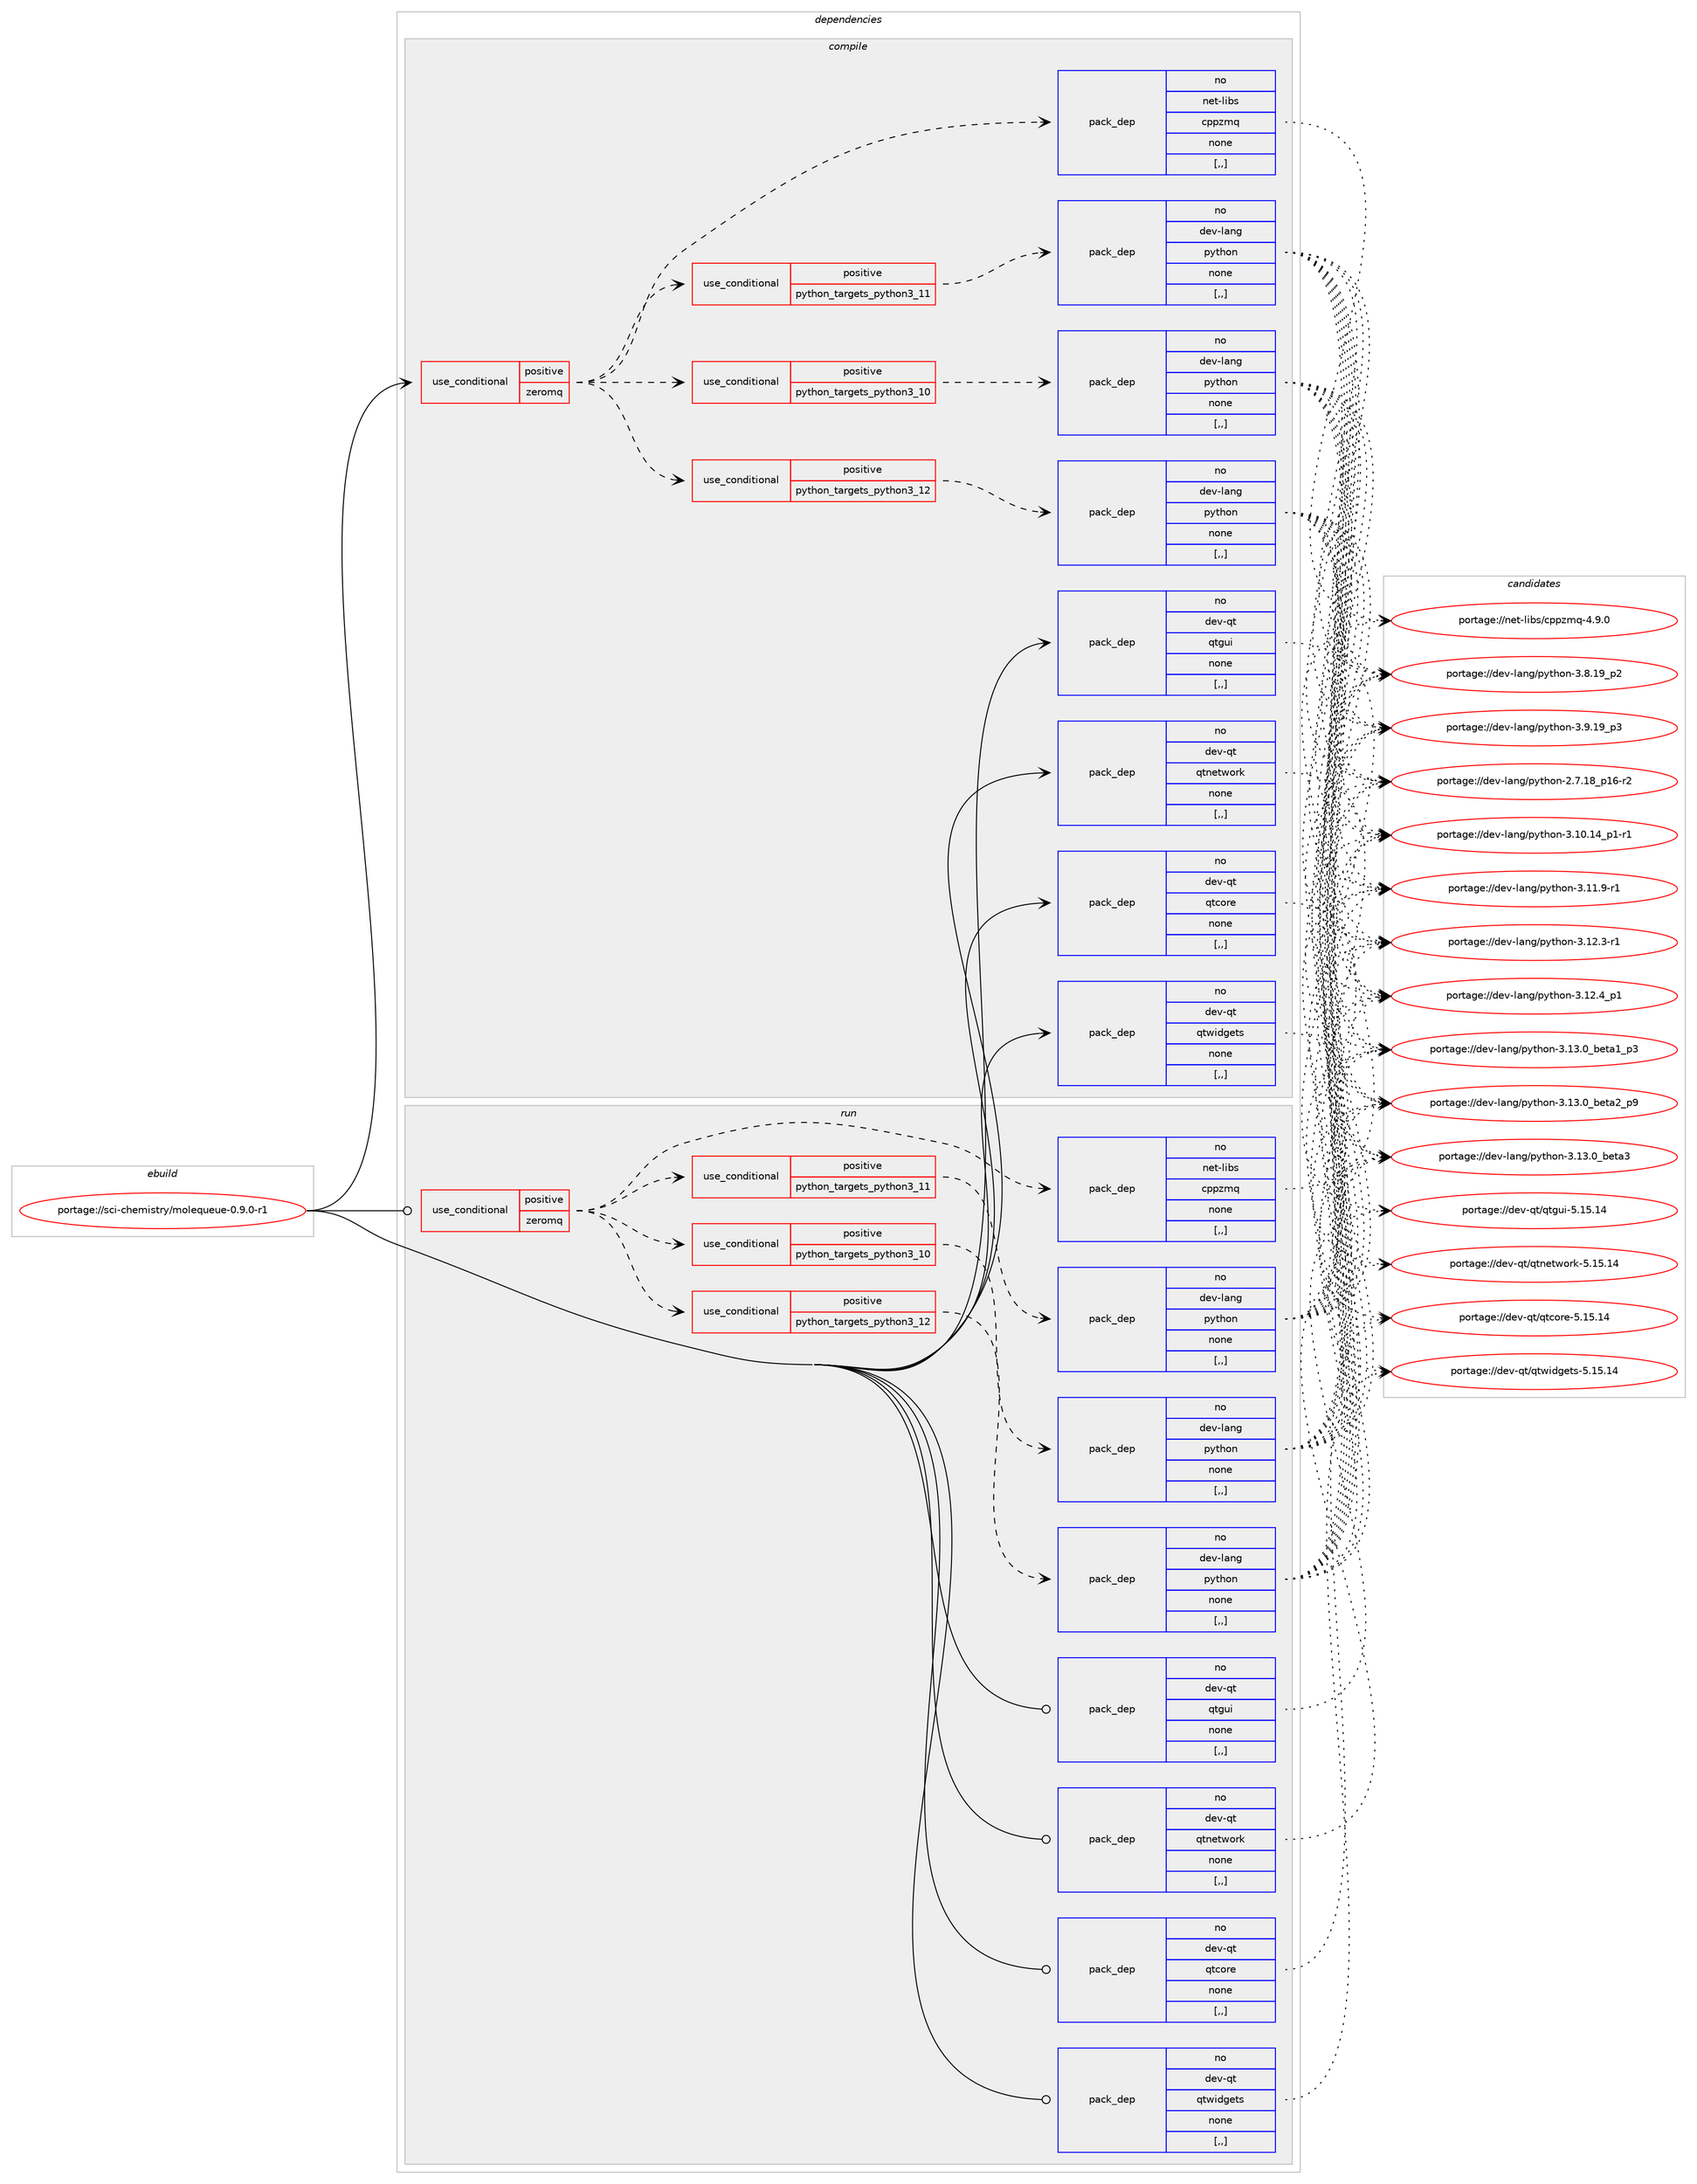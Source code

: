 digraph prolog {

# *************
# Graph options
# *************

newrank=true;
concentrate=true;
compound=true;
graph [rankdir=LR,fontname=Helvetica,fontsize=10,ranksep=1.5];#, ranksep=2.5, nodesep=0.2];
edge  [arrowhead=vee];
node  [fontname=Helvetica,fontsize=10];

# **********
# The ebuild
# **********

subgraph cluster_leftcol {
color=gray;
rank=same;
label=<<i>ebuild</i>>;
id [label="portage://sci-chemistry/molequeue-0.9.0-r1", color=red, width=4, href="../sci-chemistry/molequeue-0.9.0-r1.svg"];
}

# ****************
# The dependencies
# ****************

subgraph cluster_midcol {
color=gray;
label=<<i>dependencies</i>>;
subgraph cluster_compile {
fillcolor="#eeeeee";
style=filled;
label=<<i>compile</i>>;
subgraph cond101802 {
dependency384909 [label=<<TABLE BORDER="0" CELLBORDER="1" CELLSPACING="0" CELLPADDING="4"><TR><TD ROWSPAN="3" CELLPADDING="10">use_conditional</TD></TR><TR><TD>positive</TD></TR><TR><TD>zeromq</TD></TR></TABLE>>, shape=none, color=red];
subgraph cond101803 {
dependency384910 [label=<<TABLE BORDER="0" CELLBORDER="1" CELLSPACING="0" CELLPADDING="4"><TR><TD ROWSPAN="3" CELLPADDING="10">use_conditional</TD></TR><TR><TD>positive</TD></TR><TR><TD>python_targets_python3_10</TD></TR></TABLE>>, shape=none, color=red];
subgraph pack280350 {
dependency384911 [label=<<TABLE BORDER="0" CELLBORDER="1" CELLSPACING="0" CELLPADDING="4" WIDTH="220"><TR><TD ROWSPAN="6" CELLPADDING="30">pack_dep</TD></TR><TR><TD WIDTH="110">no</TD></TR><TR><TD>dev-lang</TD></TR><TR><TD>python</TD></TR><TR><TD>none</TD></TR><TR><TD>[,,]</TD></TR></TABLE>>, shape=none, color=blue];
}
dependency384910:e -> dependency384911:w [weight=20,style="dashed",arrowhead="vee"];
}
dependency384909:e -> dependency384910:w [weight=20,style="dashed",arrowhead="vee"];
subgraph cond101804 {
dependency384912 [label=<<TABLE BORDER="0" CELLBORDER="1" CELLSPACING="0" CELLPADDING="4"><TR><TD ROWSPAN="3" CELLPADDING="10">use_conditional</TD></TR><TR><TD>positive</TD></TR><TR><TD>python_targets_python3_11</TD></TR></TABLE>>, shape=none, color=red];
subgraph pack280351 {
dependency384913 [label=<<TABLE BORDER="0" CELLBORDER="1" CELLSPACING="0" CELLPADDING="4" WIDTH="220"><TR><TD ROWSPAN="6" CELLPADDING="30">pack_dep</TD></TR><TR><TD WIDTH="110">no</TD></TR><TR><TD>dev-lang</TD></TR><TR><TD>python</TD></TR><TR><TD>none</TD></TR><TR><TD>[,,]</TD></TR></TABLE>>, shape=none, color=blue];
}
dependency384912:e -> dependency384913:w [weight=20,style="dashed",arrowhead="vee"];
}
dependency384909:e -> dependency384912:w [weight=20,style="dashed",arrowhead="vee"];
subgraph cond101805 {
dependency384914 [label=<<TABLE BORDER="0" CELLBORDER="1" CELLSPACING="0" CELLPADDING="4"><TR><TD ROWSPAN="3" CELLPADDING="10">use_conditional</TD></TR><TR><TD>positive</TD></TR><TR><TD>python_targets_python3_12</TD></TR></TABLE>>, shape=none, color=red];
subgraph pack280352 {
dependency384915 [label=<<TABLE BORDER="0" CELLBORDER="1" CELLSPACING="0" CELLPADDING="4" WIDTH="220"><TR><TD ROWSPAN="6" CELLPADDING="30">pack_dep</TD></TR><TR><TD WIDTH="110">no</TD></TR><TR><TD>dev-lang</TD></TR><TR><TD>python</TD></TR><TR><TD>none</TD></TR><TR><TD>[,,]</TD></TR></TABLE>>, shape=none, color=blue];
}
dependency384914:e -> dependency384915:w [weight=20,style="dashed",arrowhead="vee"];
}
dependency384909:e -> dependency384914:w [weight=20,style="dashed",arrowhead="vee"];
subgraph pack280353 {
dependency384916 [label=<<TABLE BORDER="0" CELLBORDER="1" CELLSPACING="0" CELLPADDING="4" WIDTH="220"><TR><TD ROWSPAN="6" CELLPADDING="30">pack_dep</TD></TR><TR><TD WIDTH="110">no</TD></TR><TR><TD>net-libs</TD></TR><TR><TD>cppzmq</TD></TR><TR><TD>none</TD></TR><TR><TD>[,,]</TD></TR></TABLE>>, shape=none, color=blue];
}
dependency384909:e -> dependency384916:w [weight=20,style="dashed",arrowhead="vee"];
}
id:e -> dependency384909:w [weight=20,style="solid",arrowhead="vee"];
subgraph pack280354 {
dependency384917 [label=<<TABLE BORDER="0" CELLBORDER="1" CELLSPACING="0" CELLPADDING="4" WIDTH="220"><TR><TD ROWSPAN="6" CELLPADDING="30">pack_dep</TD></TR><TR><TD WIDTH="110">no</TD></TR><TR><TD>dev-qt</TD></TR><TR><TD>qtcore</TD></TR><TR><TD>none</TD></TR><TR><TD>[,,]</TD></TR></TABLE>>, shape=none, color=blue];
}
id:e -> dependency384917:w [weight=20,style="solid",arrowhead="vee"];
subgraph pack280355 {
dependency384918 [label=<<TABLE BORDER="0" CELLBORDER="1" CELLSPACING="0" CELLPADDING="4" WIDTH="220"><TR><TD ROWSPAN="6" CELLPADDING="30">pack_dep</TD></TR><TR><TD WIDTH="110">no</TD></TR><TR><TD>dev-qt</TD></TR><TR><TD>qtgui</TD></TR><TR><TD>none</TD></TR><TR><TD>[,,]</TD></TR></TABLE>>, shape=none, color=blue];
}
id:e -> dependency384918:w [weight=20,style="solid",arrowhead="vee"];
subgraph pack280356 {
dependency384919 [label=<<TABLE BORDER="0" CELLBORDER="1" CELLSPACING="0" CELLPADDING="4" WIDTH="220"><TR><TD ROWSPAN="6" CELLPADDING="30">pack_dep</TD></TR><TR><TD WIDTH="110">no</TD></TR><TR><TD>dev-qt</TD></TR><TR><TD>qtnetwork</TD></TR><TR><TD>none</TD></TR><TR><TD>[,,]</TD></TR></TABLE>>, shape=none, color=blue];
}
id:e -> dependency384919:w [weight=20,style="solid",arrowhead="vee"];
subgraph pack280357 {
dependency384920 [label=<<TABLE BORDER="0" CELLBORDER="1" CELLSPACING="0" CELLPADDING="4" WIDTH="220"><TR><TD ROWSPAN="6" CELLPADDING="30">pack_dep</TD></TR><TR><TD WIDTH="110">no</TD></TR><TR><TD>dev-qt</TD></TR><TR><TD>qtwidgets</TD></TR><TR><TD>none</TD></TR><TR><TD>[,,]</TD></TR></TABLE>>, shape=none, color=blue];
}
id:e -> dependency384920:w [weight=20,style="solid",arrowhead="vee"];
}
subgraph cluster_compileandrun {
fillcolor="#eeeeee";
style=filled;
label=<<i>compile and run</i>>;
}
subgraph cluster_run {
fillcolor="#eeeeee";
style=filled;
label=<<i>run</i>>;
subgraph cond101806 {
dependency384921 [label=<<TABLE BORDER="0" CELLBORDER="1" CELLSPACING="0" CELLPADDING="4"><TR><TD ROWSPAN="3" CELLPADDING="10">use_conditional</TD></TR><TR><TD>positive</TD></TR><TR><TD>zeromq</TD></TR></TABLE>>, shape=none, color=red];
subgraph cond101807 {
dependency384922 [label=<<TABLE BORDER="0" CELLBORDER="1" CELLSPACING="0" CELLPADDING="4"><TR><TD ROWSPAN="3" CELLPADDING="10">use_conditional</TD></TR><TR><TD>positive</TD></TR><TR><TD>python_targets_python3_10</TD></TR></TABLE>>, shape=none, color=red];
subgraph pack280358 {
dependency384923 [label=<<TABLE BORDER="0" CELLBORDER="1" CELLSPACING="0" CELLPADDING="4" WIDTH="220"><TR><TD ROWSPAN="6" CELLPADDING="30">pack_dep</TD></TR><TR><TD WIDTH="110">no</TD></TR><TR><TD>dev-lang</TD></TR><TR><TD>python</TD></TR><TR><TD>none</TD></TR><TR><TD>[,,]</TD></TR></TABLE>>, shape=none, color=blue];
}
dependency384922:e -> dependency384923:w [weight=20,style="dashed",arrowhead="vee"];
}
dependency384921:e -> dependency384922:w [weight=20,style="dashed",arrowhead="vee"];
subgraph cond101808 {
dependency384924 [label=<<TABLE BORDER="0" CELLBORDER="1" CELLSPACING="0" CELLPADDING="4"><TR><TD ROWSPAN="3" CELLPADDING="10">use_conditional</TD></TR><TR><TD>positive</TD></TR><TR><TD>python_targets_python3_11</TD></TR></TABLE>>, shape=none, color=red];
subgraph pack280359 {
dependency384925 [label=<<TABLE BORDER="0" CELLBORDER="1" CELLSPACING="0" CELLPADDING="4" WIDTH="220"><TR><TD ROWSPAN="6" CELLPADDING="30">pack_dep</TD></TR><TR><TD WIDTH="110">no</TD></TR><TR><TD>dev-lang</TD></TR><TR><TD>python</TD></TR><TR><TD>none</TD></TR><TR><TD>[,,]</TD></TR></TABLE>>, shape=none, color=blue];
}
dependency384924:e -> dependency384925:w [weight=20,style="dashed",arrowhead="vee"];
}
dependency384921:e -> dependency384924:w [weight=20,style="dashed",arrowhead="vee"];
subgraph cond101809 {
dependency384926 [label=<<TABLE BORDER="0" CELLBORDER="1" CELLSPACING="0" CELLPADDING="4"><TR><TD ROWSPAN="3" CELLPADDING="10">use_conditional</TD></TR><TR><TD>positive</TD></TR><TR><TD>python_targets_python3_12</TD></TR></TABLE>>, shape=none, color=red];
subgraph pack280360 {
dependency384927 [label=<<TABLE BORDER="0" CELLBORDER="1" CELLSPACING="0" CELLPADDING="4" WIDTH="220"><TR><TD ROWSPAN="6" CELLPADDING="30">pack_dep</TD></TR><TR><TD WIDTH="110">no</TD></TR><TR><TD>dev-lang</TD></TR><TR><TD>python</TD></TR><TR><TD>none</TD></TR><TR><TD>[,,]</TD></TR></TABLE>>, shape=none, color=blue];
}
dependency384926:e -> dependency384927:w [weight=20,style="dashed",arrowhead="vee"];
}
dependency384921:e -> dependency384926:w [weight=20,style="dashed",arrowhead="vee"];
subgraph pack280361 {
dependency384928 [label=<<TABLE BORDER="0" CELLBORDER="1" CELLSPACING="0" CELLPADDING="4" WIDTH="220"><TR><TD ROWSPAN="6" CELLPADDING="30">pack_dep</TD></TR><TR><TD WIDTH="110">no</TD></TR><TR><TD>net-libs</TD></TR><TR><TD>cppzmq</TD></TR><TR><TD>none</TD></TR><TR><TD>[,,]</TD></TR></TABLE>>, shape=none, color=blue];
}
dependency384921:e -> dependency384928:w [weight=20,style="dashed",arrowhead="vee"];
}
id:e -> dependency384921:w [weight=20,style="solid",arrowhead="odot"];
subgraph pack280362 {
dependency384929 [label=<<TABLE BORDER="0" CELLBORDER="1" CELLSPACING="0" CELLPADDING="4" WIDTH="220"><TR><TD ROWSPAN="6" CELLPADDING="30">pack_dep</TD></TR><TR><TD WIDTH="110">no</TD></TR><TR><TD>dev-qt</TD></TR><TR><TD>qtcore</TD></TR><TR><TD>none</TD></TR><TR><TD>[,,]</TD></TR></TABLE>>, shape=none, color=blue];
}
id:e -> dependency384929:w [weight=20,style="solid",arrowhead="odot"];
subgraph pack280363 {
dependency384930 [label=<<TABLE BORDER="0" CELLBORDER="1" CELLSPACING="0" CELLPADDING="4" WIDTH="220"><TR><TD ROWSPAN="6" CELLPADDING="30">pack_dep</TD></TR><TR><TD WIDTH="110">no</TD></TR><TR><TD>dev-qt</TD></TR><TR><TD>qtgui</TD></TR><TR><TD>none</TD></TR><TR><TD>[,,]</TD></TR></TABLE>>, shape=none, color=blue];
}
id:e -> dependency384930:w [weight=20,style="solid",arrowhead="odot"];
subgraph pack280364 {
dependency384931 [label=<<TABLE BORDER="0" CELLBORDER="1" CELLSPACING="0" CELLPADDING="4" WIDTH="220"><TR><TD ROWSPAN="6" CELLPADDING="30">pack_dep</TD></TR><TR><TD WIDTH="110">no</TD></TR><TR><TD>dev-qt</TD></TR><TR><TD>qtnetwork</TD></TR><TR><TD>none</TD></TR><TR><TD>[,,]</TD></TR></TABLE>>, shape=none, color=blue];
}
id:e -> dependency384931:w [weight=20,style="solid",arrowhead="odot"];
subgraph pack280365 {
dependency384932 [label=<<TABLE BORDER="0" CELLBORDER="1" CELLSPACING="0" CELLPADDING="4" WIDTH="220"><TR><TD ROWSPAN="6" CELLPADDING="30">pack_dep</TD></TR><TR><TD WIDTH="110">no</TD></TR><TR><TD>dev-qt</TD></TR><TR><TD>qtwidgets</TD></TR><TR><TD>none</TD></TR><TR><TD>[,,]</TD></TR></TABLE>>, shape=none, color=blue];
}
id:e -> dependency384932:w [weight=20,style="solid",arrowhead="odot"];
}
}

# **************
# The candidates
# **************

subgraph cluster_choices {
rank=same;
color=gray;
label=<<i>candidates</i>>;

subgraph choice280350 {
color=black;
nodesep=1;
choice100101118451089711010347112121116104111110455046554649569511249544511450 [label="portage://dev-lang/python-2.7.18_p16-r2", color=red, width=4,href="../dev-lang/python-2.7.18_p16-r2.svg"];
choice100101118451089711010347112121116104111110455146494846495295112494511449 [label="portage://dev-lang/python-3.10.14_p1-r1", color=red, width=4,href="../dev-lang/python-3.10.14_p1-r1.svg"];
choice100101118451089711010347112121116104111110455146494946574511449 [label="portage://dev-lang/python-3.11.9-r1", color=red, width=4,href="../dev-lang/python-3.11.9-r1.svg"];
choice100101118451089711010347112121116104111110455146495046514511449 [label="portage://dev-lang/python-3.12.3-r1", color=red, width=4,href="../dev-lang/python-3.12.3-r1.svg"];
choice100101118451089711010347112121116104111110455146495046529511249 [label="portage://dev-lang/python-3.12.4_p1", color=red, width=4,href="../dev-lang/python-3.12.4_p1.svg"];
choice10010111845108971101034711212111610411111045514649514648959810111697499511251 [label="portage://dev-lang/python-3.13.0_beta1_p3", color=red, width=4,href="../dev-lang/python-3.13.0_beta1_p3.svg"];
choice10010111845108971101034711212111610411111045514649514648959810111697509511257 [label="portage://dev-lang/python-3.13.0_beta2_p9", color=red, width=4,href="../dev-lang/python-3.13.0_beta2_p9.svg"];
choice1001011184510897110103471121211161041111104551464951464895981011169751 [label="portage://dev-lang/python-3.13.0_beta3", color=red, width=4,href="../dev-lang/python-3.13.0_beta3.svg"];
choice100101118451089711010347112121116104111110455146564649579511250 [label="portage://dev-lang/python-3.8.19_p2", color=red, width=4,href="../dev-lang/python-3.8.19_p2.svg"];
choice100101118451089711010347112121116104111110455146574649579511251 [label="portage://dev-lang/python-3.9.19_p3", color=red, width=4,href="../dev-lang/python-3.9.19_p3.svg"];
dependency384911:e -> choice100101118451089711010347112121116104111110455046554649569511249544511450:w [style=dotted,weight="100"];
dependency384911:e -> choice100101118451089711010347112121116104111110455146494846495295112494511449:w [style=dotted,weight="100"];
dependency384911:e -> choice100101118451089711010347112121116104111110455146494946574511449:w [style=dotted,weight="100"];
dependency384911:e -> choice100101118451089711010347112121116104111110455146495046514511449:w [style=dotted,weight="100"];
dependency384911:e -> choice100101118451089711010347112121116104111110455146495046529511249:w [style=dotted,weight="100"];
dependency384911:e -> choice10010111845108971101034711212111610411111045514649514648959810111697499511251:w [style=dotted,weight="100"];
dependency384911:e -> choice10010111845108971101034711212111610411111045514649514648959810111697509511257:w [style=dotted,weight="100"];
dependency384911:e -> choice1001011184510897110103471121211161041111104551464951464895981011169751:w [style=dotted,weight="100"];
dependency384911:e -> choice100101118451089711010347112121116104111110455146564649579511250:w [style=dotted,weight="100"];
dependency384911:e -> choice100101118451089711010347112121116104111110455146574649579511251:w [style=dotted,weight="100"];
}
subgraph choice280351 {
color=black;
nodesep=1;
choice100101118451089711010347112121116104111110455046554649569511249544511450 [label="portage://dev-lang/python-2.7.18_p16-r2", color=red, width=4,href="../dev-lang/python-2.7.18_p16-r2.svg"];
choice100101118451089711010347112121116104111110455146494846495295112494511449 [label="portage://dev-lang/python-3.10.14_p1-r1", color=red, width=4,href="../dev-lang/python-3.10.14_p1-r1.svg"];
choice100101118451089711010347112121116104111110455146494946574511449 [label="portage://dev-lang/python-3.11.9-r1", color=red, width=4,href="../dev-lang/python-3.11.9-r1.svg"];
choice100101118451089711010347112121116104111110455146495046514511449 [label="portage://dev-lang/python-3.12.3-r1", color=red, width=4,href="../dev-lang/python-3.12.3-r1.svg"];
choice100101118451089711010347112121116104111110455146495046529511249 [label="portage://dev-lang/python-3.12.4_p1", color=red, width=4,href="../dev-lang/python-3.12.4_p1.svg"];
choice10010111845108971101034711212111610411111045514649514648959810111697499511251 [label="portage://dev-lang/python-3.13.0_beta1_p3", color=red, width=4,href="../dev-lang/python-3.13.0_beta1_p3.svg"];
choice10010111845108971101034711212111610411111045514649514648959810111697509511257 [label="portage://dev-lang/python-3.13.0_beta2_p9", color=red, width=4,href="../dev-lang/python-3.13.0_beta2_p9.svg"];
choice1001011184510897110103471121211161041111104551464951464895981011169751 [label="portage://dev-lang/python-3.13.0_beta3", color=red, width=4,href="../dev-lang/python-3.13.0_beta3.svg"];
choice100101118451089711010347112121116104111110455146564649579511250 [label="portage://dev-lang/python-3.8.19_p2", color=red, width=4,href="../dev-lang/python-3.8.19_p2.svg"];
choice100101118451089711010347112121116104111110455146574649579511251 [label="portage://dev-lang/python-3.9.19_p3", color=red, width=4,href="../dev-lang/python-3.9.19_p3.svg"];
dependency384913:e -> choice100101118451089711010347112121116104111110455046554649569511249544511450:w [style=dotted,weight="100"];
dependency384913:e -> choice100101118451089711010347112121116104111110455146494846495295112494511449:w [style=dotted,weight="100"];
dependency384913:e -> choice100101118451089711010347112121116104111110455146494946574511449:w [style=dotted,weight="100"];
dependency384913:e -> choice100101118451089711010347112121116104111110455146495046514511449:w [style=dotted,weight="100"];
dependency384913:e -> choice100101118451089711010347112121116104111110455146495046529511249:w [style=dotted,weight="100"];
dependency384913:e -> choice10010111845108971101034711212111610411111045514649514648959810111697499511251:w [style=dotted,weight="100"];
dependency384913:e -> choice10010111845108971101034711212111610411111045514649514648959810111697509511257:w [style=dotted,weight="100"];
dependency384913:e -> choice1001011184510897110103471121211161041111104551464951464895981011169751:w [style=dotted,weight="100"];
dependency384913:e -> choice100101118451089711010347112121116104111110455146564649579511250:w [style=dotted,weight="100"];
dependency384913:e -> choice100101118451089711010347112121116104111110455146574649579511251:w [style=dotted,weight="100"];
}
subgraph choice280352 {
color=black;
nodesep=1;
choice100101118451089711010347112121116104111110455046554649569511249544511450 [label="portage://dev-lang/python-2.7.18_p16-r2", color=red, width=4,href="../dev-lang/python-2.7.18_p16-r2.svg"];
choice100101118451089711010347112121116104111110455146494846495295112494511449 [label="portage://dev-lang/python-3.10.14_p1-r1", color=red, width=4,href="../dev-lang/python-3.10.14_p1-r1.svg"];
choice100101118451089711010347112121116104111110455146494946574511449 [label="portage://dev-lang/python-3.11.9-r1", color=red, width=4,href="../dev-lang/python-3.11.9-r1.svg"];
choice100101118451089711010347112121116104111110455146495046514511449 [label="portage://dev-lang/python-3.12.3-r1", color=red, width=4,href="../dev-lang/python-3.12.3-r1.svg"];
choice100101118451089711010347112121116104111110455146495046529511249 [label="portage://dev-lang/python-3.12.4_p1", color=red, width=4,href="../dev-lang/python-3.12.4_p1.svg"];
choice10010111845108971101034711212111610411111045514649514648959810111697499511251 [label="portage://dev-lang/python-3.13.0_beta1_p3", color=red, width=4,href="../dev-lang/python-3.13.0_beta1_p3.svg"];
choice10010111845108971101034711212111610411111045514649514648959810111697509511257 [label="portage://dev-lang/python-3.13.0_beta2_p9", color=red, width=4,href="../dev-lang/python-3.13.0_beta2_p9.svg"];
choice1001011184510897110103471121211161041111104551464951464895981011169751 [label="portage://dev-lang/python-3.13.0_beta3", color=red, width=4,href="../dev-lang/python-3.13.0_beta3.svg"];
choice100101118451089711010347112121116104111110455146564649579511250 [label="portage://dev-lang/python-3.8.19_p2", color=red, width=4,href="../dev-lang/python-3.8.19_p2.svg"];
choice100101118451089711010347112121116104111110455146574649579511251 [label="portage://dev-lang/python-3.9.19_p3", color=red, width=4,href="../dev-lang/python-3.9.19_p3.svg"];
dependency384915:e -> choice100101118451089711010347112121116104111110455046554649569511249544511450:w [style=dotted,weight="100"];
dependency384915:e -> choice100101118451089711010347112121116104111110455146494846495295112494511449:w [style=dotted,weight="100"];
dependency384915:e -> choice100101118451089711010347112121116104111110455146494946574511449:w [style=dotted,weight="100"];
dependency384915:e -> choice100101118451089711010347112121116104111110455146495046514511449:w [style=dotted,weight="100"];
dependency384915:e -> choice100101118451089711010347112121116104111110455146495046529511249:w [style=dotted,weight="100"];
dependency384915:e -> choice10010111845108971101034711212111610411111045514649514648959810111697499511251:w [style=dotted,weight="100"];
dependency384915:e -> choice10010111845108971101034711212111610411111045514649514648959810111697509511257:w [style=dotted,weight="100"];
dependency384915:e -> choice1001011184510897110103471121211161041111104551464951464895981011169751:w [style=dotted,weight="100"];
dependency384915:e -> choice100101118451089711010347112121116104111110455146564649579511250:w [style=dotted,weight="100"];
dependency384915:e -> choice100101118451089711010347112121116104111110455146574649579511251:w [style=dotted,weight="100"];
}
subgraph choice280353 {
color=black;
nodesep=1;
choice11010111645108105981154799112112122109113455246574648 [label="portage://net-libs/cppzmq-4.9.0", color=red, width=4,href="../net-libs/cppzmq-4.9.0.svg"];
dependency384916:e -> choice11010111645108105981154799112112122109113455246574648:w [style=dotted,weight="100"];
}
subgraph choice280354 {
color=black;
nodesep=1;
choice1001011184511311647113116991111141014553464953464952 [label="portage://dev-qt/qtcore-5.15.14", color=red, width=4,href="../dev-qt/qtcore-5.15.14.svg"];
dependency384917:e -> choice1001011184511311647113116991111141014553464953464952:w [style=dotted,weight="100"];
}
subgraph choice280355 {
color=black;
nodesep=1;
choice10010111845113116471131161031171054553464953464952 [label="portage://dev-qt/qtgui-5.15.14", color=red, width=4,href="../dev-qt/qtgui-5.15.14.svg"];
dependency384918:e -> choice10010111845113116471131161031171054553464953464952:w [style=dotted,weight="100"];
}
subgraph choice280356 {
color=black;
nodesep=1;
choice10010111845113116471131161101011161191111141074553464953464952 [label="portage://dev-qt/qtnetwork-5.15.14", color=red, width=4,href="../dev-qt/qtnetwork-5.15.14.svg"];
dependency384919:e -> choice10010111845113116471131161101011161191111141074553464953464952:w [style=dotted,weight="100"];
}
subgraph choice280357 {
color=black;
nodesep=1;
choice10010111845113116471131161191051001031011161154553464953464952 [label="portage://dev-qt/qtwidgets-5.15.14", color=red, width=4,href="../dev-qt/qtwidgets-5.15.14.svg"];
dependency384920:e -> choice10010111845113116471131161191051001031011161154553464953464952:w [style=dotted,weight="100"];
}
subgraph choice280358 {
color=black;
nodesep=1;
choice100101118451089711010347112121116104111110455046554649569511249544511450 [label="portage://dev-lang/python-2.7.18_p16-r2", color=red, width=4,href="../dev-lang/python-2.7.18_p16-r2.svg"];
choice100101118451089711010347112121116104111110455146494846495295112494511449 [label="portage://dev-lang/python-3.10.14_p1-r1", color=red, width=4,href="../dev-lang/python-3.10.14_p1-r1.svg"];
choice100101118451089711010347112121116104111110455146494946574511449 [label="portage://dev-lang/python-3.11.9-r1", color=red, width=4,href="../dev-lang/python-3.11.9-r1.svg"];
choice100101118451089711010347112121116104111110455146495046514511449 [label="portage://dev-lang/python-3.12.3-r1", color=red, width=4,href="../dev-lang/python-3.12.3-r1.svg"];
choice100101118451089711010347112121116104111110455146495046529511249 [label="portage://dev-lang/python-3.12.4_p1", color=red, width=4,href="../dev-lang/python-3.12.4_p1.svg"];
choice10010111845108971101034711212111610411111045514649514648959810111697499511251 [label="portage://dev-lang/python-3.13.0_beta1_p3", color=red, width=4,href="../dev-lang/python-3.13.0_beta1_p3.svg"];
choice10010111845108971101034711212111610411111045514649514648959810111697509511257 [label="portage://dev-lang/python-3.13.0_beta2_p9", color=red, width=4,href="../dev-lang/python-3.13.0_beta2_p9.svg"];
choice1001011184510897110103471121211161041111104551464951464895981011169751 [label="portage://dev-lang/python-3.13.0_beta3", color=red, width=4,href="../dev-lang/python-3.13.0_beta3.svg"];
choice100101118451089711010347112121116104111110455146564649579511250 [label="portage://dev-lang/python-3.8.19_p2", color=red, width=4,href="../dev-lang/python-3.8.19_p2.svg"];
choice100101118451089711010347112121116104111110455146574649579511251 [label="portage://dev-lang/python-3.9.19_p3", color=red, width=4,href="../dev-lang/python-3.9.19_p3.svg"];
dependency384923:e -> choice100101118451089711010347112121116104111110455046554649569511249544511450:w [style=dotted,weight="100"];
dependency384923:e -> choice100101118451089711010347112121116104111110455146494846495295112494511449:w [style=dotted,weight="100"];
dependency384923:e -> choice100101118451089711010347112121116104111110455146494946574511449:w [style=dotted,weight="100"];
dependency384923:e -> choice100101118451089711010347112121116104111110455146495046514511449:w [style=dotted,weight="100"];
dependency384923:e -> choice100101118451089711010347112121116104111110455146495046529511249:w [style=dotted,weight="100"];
dependency384923:e -> choice10010111845108971101034711212111610411111045514649514648959810111697499511251:w [style=dotted,weight="100"];
dependency384923:e -> choice10010111845108971101034711212111610411111045514649514648959810111697509511257:w [style=dotted,weight="100"];
dependency384923:e -> choice1001011184510897110103471121211161041111104551464951464895981011169751:w [style=dotted,weight="100"];
dependency384923:e -> choice100101118451089711010347112121116104111110455146564649579511250:w [style=dotted,weight="100"];
dependency384923:e -> choice100101118451089711010347112121116104111110455146574649579511251:w [style=dotted,weight="100"];
}
subgraph choice280359 {
color=black;
nodesep=1;
choice100101118451089711010347112121116104111110455046554649569511249544511450 [label="portage://dev-lang/python-2.7.18_p16-r2", color=red, width=4,href="../dev-lang/python-2.7.18_p16-r2.svg"];
choice100101118451089711010347112121116104111110455146494846495295112494511449 [label="portage://dev-lang/python-3.10.14_p1-r1", color=red, width=4,href="../dev-lang/python-3.10.14_p1-r1.svg"];
choice100101118451089711010347112121116104111110455146494946574511449 [label="portage://dev-lang/python-3.11.9-r1", color=red, width=4,href="../dev-lang/python-3.11.9-r1.svg"];
choice100101118451089711010347112121116104111110455146495046514511449 [label="portage://dev-lang/python-3.12.3-r1", color=red, width=4,href="../dev-lang/python-3.12.3-r1.svg"];
choice100101118451089711010347112121116104111110455146495046529511249 [label="portage://dev-lang/python-3.12.4_p1", color=red, width=4,href="../dev-lang/python-3.12.4_p1.svg"];
choice10010111845108971101034711212111610411111045514649514648959810111697499511251 [label="portage://dev-lang/python-3.13.0_beta1_p3", color=red, width=4,href="../dev-lang/python-3.13.0_beta1_p3.svg"];
choice10010111845108971101034711212111610411111045514649514648959810111697509511257 [label="portage://dev-lang/python-3.13.0_beta2_p9", color=red, width=4,href="../dev-lang/python-3.13.0_beta2_p9.svg"];
choice1001011184510897110103471121211161041111104551464951464895981011169751 [label="portage://dev-lang/python-3.13.0_beta3", color=red, width=4,href="../dev-lang/python-3.13.0_beta3.svg"];
choice100101118451089711010347112121116104111110455146564649579511250 [label="portage://dev-lang/python-3.8.19_p2", color=red, width=4,href="../dev-lang/python-3.8.19_p2.svg"];
choice100101118451089711010347112121116104111110455146574649579511251 [label="portage://dev-lang/python-3.9.19_p3", color=red, width=4,href="../dev-lang/python-3.9.19_p3.svg"];
dependency384925:e -> choice100101118451089711010347112121116104111110455046554649569511249544511450:w [style=dotted,weight="100"];
dependency384925:e -> choice100101118451089711010347112121116104111110455146494846495295112494511449:w [style=dotted,weight="100"];
dependency384925:e -> choice100101118451089711010347112121116104111110455146494946574511449:w [style=dotted,weight="100"];
dependency384925:e -> choice100101118451089711010347112121116104111110455146495046514511449:w [style=dotted,weight="100"];
dependency384925:e -> choice100101118451089711010347112121116104111110455146495046529511249:w [style=dotted,weight="100"];
dependency384925:e -> choice10010111845108971101034711212111610411111045514649514648959810111697499511251:w [style=dotted,weight="100"];
dependency384925:e -> choice10010111845108971101034711212111610411111045514649514648959810111697509511257:w [style=dotted,weight="100"];
dependency384925:e -> choice1001011184510897110103471121211161041111104551464951464895981011169751:w [style=dotted,weight="100"];
dependency384925:e -> choice100101118451089711010347112121116104111110455146564649579511250:w [style=dotted,weight="100"];
dependency384925:e -> choice100101118451089711010347112121116104111110455146574649579511251:w [style=dotted,weight="100"];
}
subgraph choice280360 {
color=black;
nodesep=1;
choice100101118451089711010347112121116104111110455046554649569511249544511450 [label="portage://dev-lang/python-2.7.18_p16-r2", color=red, width=4,href="../dev-lang/python-2.7.18_p16-r2.svg"];
choice100101118451089711010347112121116104111110455146494846495295112494511449 [label="portage://dev-lang/python-3.10.14_p1-r1", color=red, width=4,href="../dev-lang/python-3.10.14_p1-r1.svg"];
choice100101118451089711010347112121116104111110455146494946574511449 [label="portage://dev-lang/python-3.11.9-r1", color=red, width=4,href="../dev-lang/python-3.11.9-r1.svg"];
choice100101118451089711010347112121116104111110455146495046514511449 [label="portage://dev-lang/python-3.12.3-r1", color=red, width=4,href="../dev-lang/python-3.12.3-r1.svg"];
choice100101118451089711010347112121116104111110455146495046529511249 [label="portage://dev-lang/python-3.12.4_p1", color=red, width=4,href="../dev-lang/python-3.12.4_p1.svg"];
choice10010111845108971101034711212111610411111045514649514648959810111697499511251 [label="portage://dev-lang/python-3.13.0_beta1_p3", color=red, width=4,href="../dev-lang/python-3.13.0_beta1_p3.svg"];
choice10010111845108971101034711212111610411111045514649514648959810111697509511257 [label="portage://dev-lang/python-3.13.0_beta2_p9", color=red, width=4,href="../dev-lang/python-3.13.0_beta2_p9.svg"];
choice1001011184510897110103471121211161041111104551464951464895981011169751 [label="portage://dev-lang/python-3.13.0_beta3", color=red, width=4,href="../dev-lang/python-3.13.0_beta3.svg"];
choice100101118451089711010347112121116104111110455146564649579511250 [label="portage://dev-lang/python-3.8.19_p2", color=red, width=4,href="../dev-lang/python-3.8.19_p2.svg"];
choice100101118451089711010347112121116104111110455146574649579511251 [label="portage://dev-lang/python-3.9.19_p3", color=red, width=4,href="../dev-lang/python-3.9.19_p3.svg"];
dependency384927:e -> choice100101118451089711010347112121116104111110455046554649569511249544511450:w [style=dotted,weight="100"];
dependency384927:e -> choice100101118451089711010347112121116104111110455146494846495295112494511449:w [style=dotted,weight="100"];
dependency384927:e -> choice100101118451089711010347112121116104111110455146494946574511449:w [style=dotted,weight="100"];
dependency384927:e -> choice100101118451089711010347112121116104111110455146495046514511449:w [style=dotted,weight="100"];
dependency384927:e -> choice100101118451089711010347112121116104111110455146495046529511249:w [style=dotted,weight="100"];
dependency384927:e -> choice10010111845108971101034711212111610411111045514649514648959810111697499511251:w [style=dotted,weight="100"];
dependency384927:e -> choice10010111845108971101034711212111610411111045514649514648959810111697509511257:w [style=dotted,weight="100"];
dependency384927:e -> choice1001011184510897110103471121211161041111104551464951464895981011169751:w [style=dotted,weight="100"];
dependency384927:e -> choice100101118451089711010347112121116104111110455146564649579511250:w [style=dotted,weight="100"];
dependency384927:e -> choice100101118451089711010347112121116104111110455146574649579511251:w [style=dotted,weight="100"];
}
subgraph choice280361 {
color=black;
nodesep=1;
choice11010111645108105981154799112112122109113455246574648 [label="portage://net-libs/cppzmq-4.9.0", color=red, width=4,href="../net-libs/cppzmq-4.9.0.svg"];
dependency384928:e -> choice11010111645108105981154799112112122109113455246574648:w [style=dotted,weight="100"];
}
subgraph choice280362 {
color=black;
nodesep=1;
choice1001011184511311647113116991111141014553464953464952 [label="portage://dev-qt/qtcore-5.15.14", color=red, width=4,href="../dev-qt/qtcore-5.15.14.svg"];
dependency384929:e -> choice1001011184511311647113116991111141014553464953464952:w [style=dotted,weight="100"];
}
subgraph choice280363 {
color=black;
nodesep=1;
choice10010111845113116471131161031171054553464953464952 [label="portage://dev-qt/qtgui-5.15.14", color=red, width=4,href="../dev-qt/qtgui-5.15.14.svg"];
dependency384930:e -> choice10010111845113116471131161031171054553464953464952:w [style=dotted,weight="100"];
}
subgraph choice280364 {
color=black;
nodesep=1;
choice10010111845113116471131161101011161191111141074553464953464952 [label="portage://dev-qt/qtnetwork-5.15.14", color=red, width=4,href="../dev-qt/qtnetwork-5.15.14.svg"];
dependency384931:e -> choice10010111845113116471131161101011161191111141074553464953464952:w [style=dotted,weight="100"];
}
subgraph choice280365 {
color=black;
nodesep=1;
choice10010111845113116471131161191051001031011161154553464953464952 [label="portage://dev-qt/qtwidgets-5.15.14", color=red, width=4,href="../dev-qt/qtwidgets-5.15.14.svg"];
dependency384932:e -> choice10010111845113116471131161191051001031011161154553464953464952:w [style=dotted,weight="100"];
}
}

}
